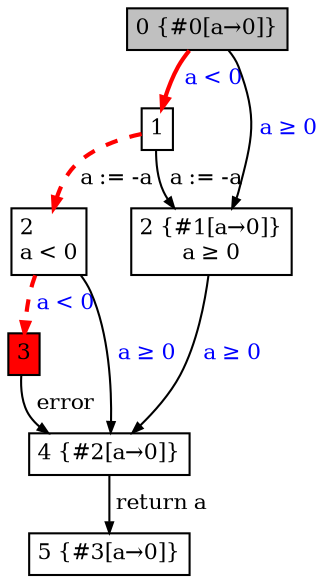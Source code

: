 digraph {
	ranksep=0.10
	nodesep=0.12
	node[fontsize=10.5,shape=box,height=0.02,width=0.02,margin="0.05,0.05"]
	edge[fontsize=10.5,arrowsize=0.5]

	0 [label="0 {#0[a→0]}",style=filled,fillcolor=gray]
	1 [label="5 {#3[a→0]}"]
	2 [label="1"]
	3 [label="3",style=filled,fillcolor=red]
	4 [label="4 {#2[a→0]}"]
	5 [label="2 {#1[a→0]}\la ≥ 0"]
	6 [label="2\la < 0"]


	4->1[label=" return a"]
	5->4[label=" a ≥ 0",fontcolor="#0000FF"]
	0->2[label=" a < 0",fontcolor="#0000FF", color="#FF0000", style="bold"]
	2->5[label=" a := -a"]
	3->4[label=" error"]
	6->4[label=" a ≥ 0",fontcolor="#0000FF"]
	6->3[label=" a < 0",fontcolor="#0000FF", color="#FF0000", style="bold,dashed"]
	2->6[label=" a := -a", color="#FF0000", style="bold,dashed"]
	0->5[label=" a ≥ 0",fontcolor="#0000FF"]
}